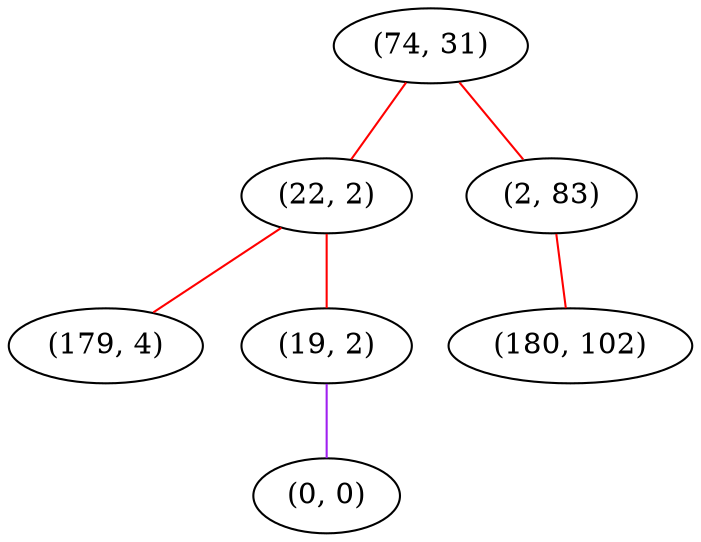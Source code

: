 graph "" {
"(74, 31)";
"(22, 2)";
"(2, 83)";
"(179, 4)";
"(19, 2)";
"(0, 0)";
"(180, 102)";
"(74, 31)" -- "(22, 2)"  [color=red, key=0, weight=1];
"(74, 31)" -- "(2, 83)"  [color=red, key=0, weight=1];
"(22, 2)" -- "(19, 2)"  [color=red, key=0, weight=1];
"(22, 2)" -- "(179, 4)"  [color=red, key=0, weight=1];
"(2, 83)" -- "(180, 102)"  [color=red, key=0, weight=1];
"(19, 2)" -- "(0, 0)"  [color=purple, key=0, weight=4];
}

